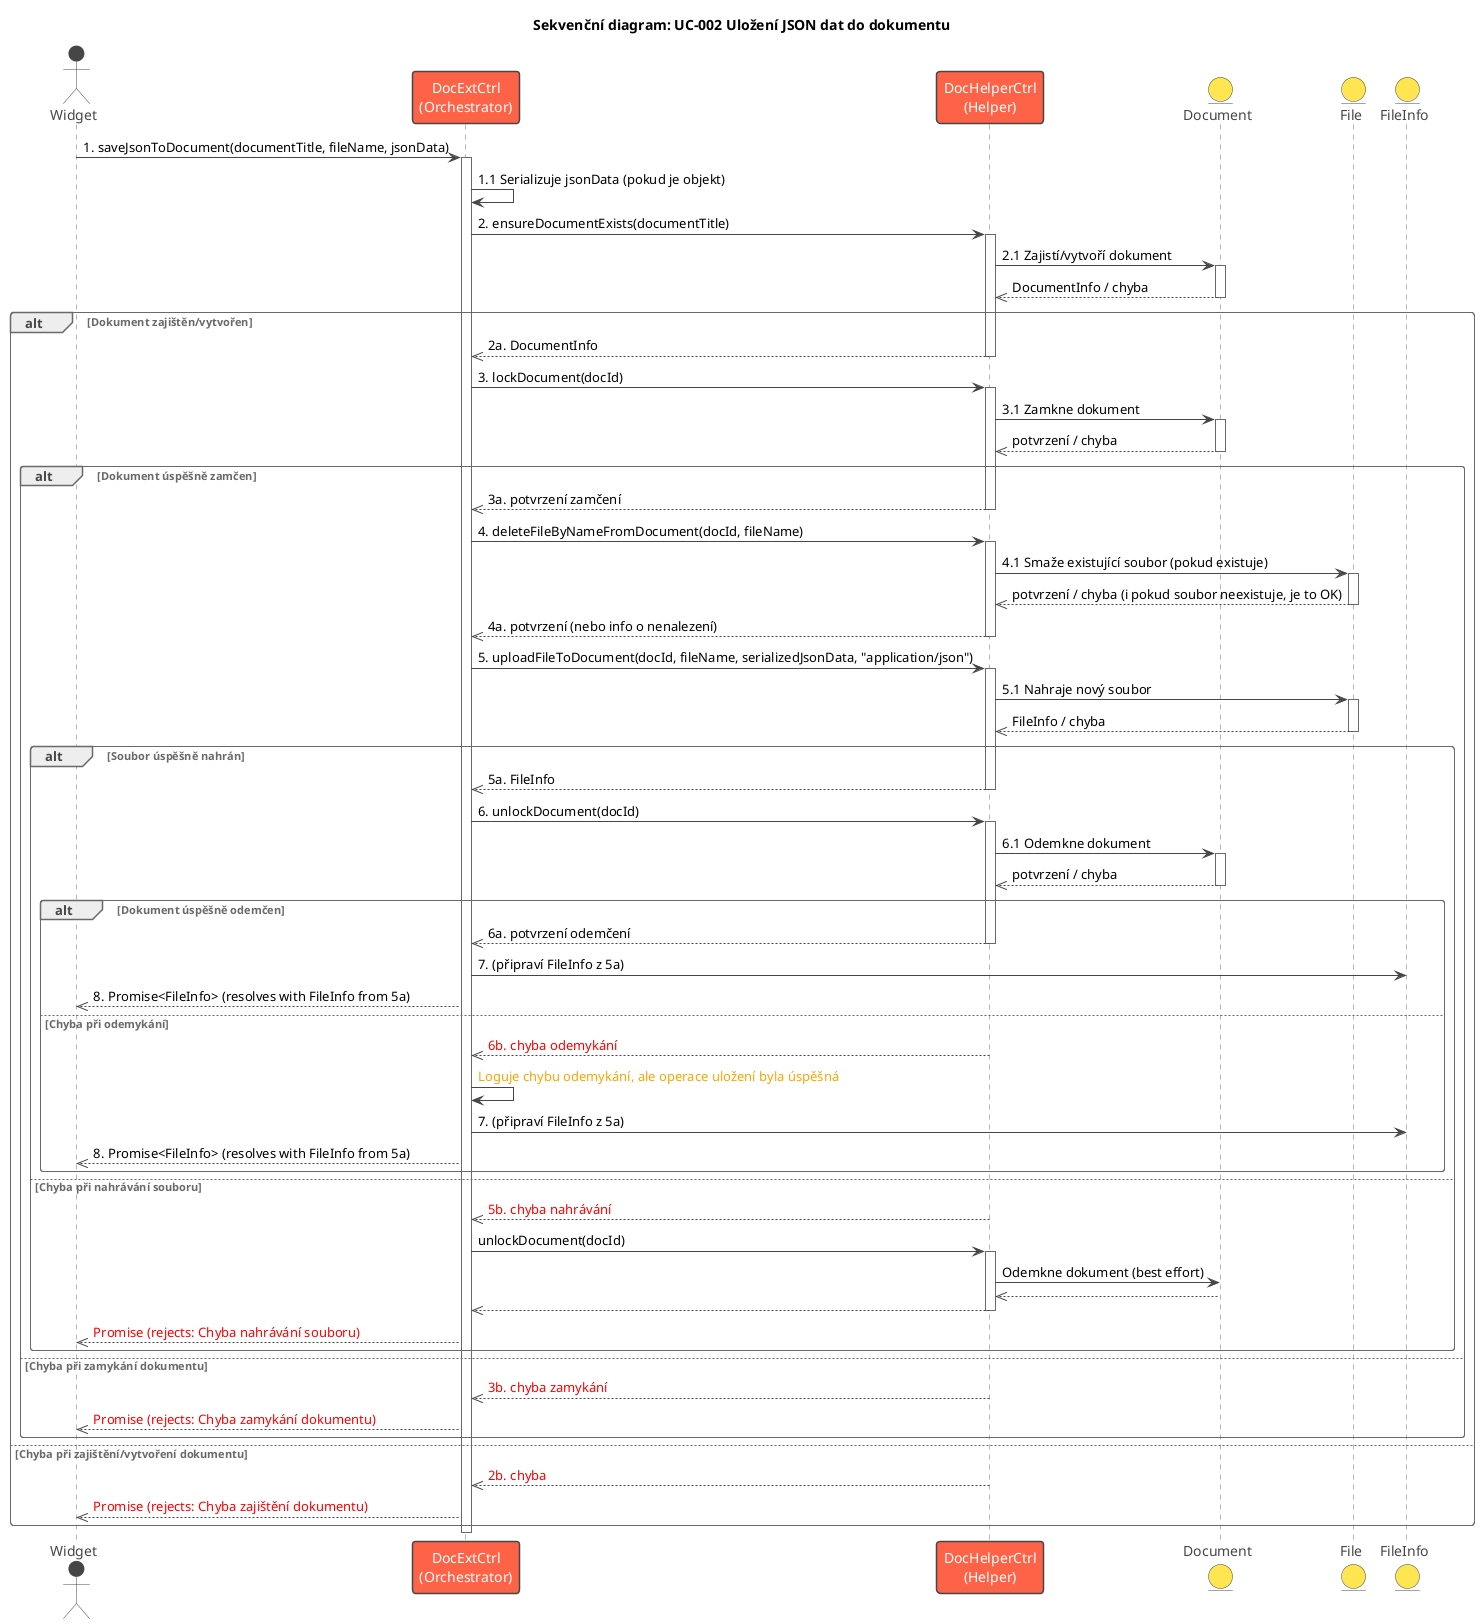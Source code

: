 @startuml SD-002_Save_JSON_Data
!theme vibrant
title Sekvenční diagram: UC-002 Uložení JSON dat do dokumentu

actor Widget
participant "DocExtCtrl\n(Orchestrator)" as DocExtCtrl
participant "DocHelperCtrl\n(Helper)" as DocHelperCtrl
entity Document
entity File
entity FileInfo

Widget -> DocExtCtrl : 1. saveJsonToDocument(documentTitle, fileName, jsonData)
activate DocExtCtrl

DocExtCtrl -> DocExtCtrl : 1.1 Serializuje jsonData (pokud je objekt)

DocExtCtrl -> DocHelperCtrl : 2. ensureDocumentExists(documentTitle)
activate DocHelperCtrl
DocHelperCtrl -> Document : 2.1 Zajistí/vytvoří dokument
activate Document
Document -->> DocHelperCtrl : DocumentInfo / chyba
deactivate Document

alt Dokument zajištěn/vytvořen
    DocHelperCtrl -->> DocExtCtrl : 2a. DocumentInfo
    deactivate DocHelperCtrl

    DocExtCtrl -> DocHelperCtrl : 3. lockDocument(docId)
    activate DocHelperCtrl
    DocHelperCtrl -> Document : 3.1 Zamkne dokument
    activate Document
    Document -->> DocHelperCtrl : potvrzení / chyba
    deactivate Document

    alt Dokument úspěšně zamčen
        DocHelperCtrl -->> DocExtCtrl : 3a. potvrzení zamčení
        deactivate DocHelperCtrl

        DocExtCtrl -> DocHelperCtrl : 4. deleteFileByNameFromDocument(docId, fileName)
        activate DocHelperCtrl
        DocHelperCtrl -> File : 4.1 Smaže existující soubor (pokud existuje)
        activate File
        File -->> DocHelperCtrl : potvrzení / chyba (i pokud soubor neexistuje, je to OK)
        deactivate File
        ' Chyba při mazání (pokud je kritická) by se řešila zde, ale pro přepsání je často OK, pokud soubor neexistuje
        ' Pro zjednodušení předpokládáme, že tento krok buď uspěje, nebo jeho "selhání" (nenalezení souboru) nebrání nahrání nového.
        DocHelperCtrl -->> DocExtCtrl : 4a. potvrzení (nebo info o nenalezení)
        deactivate DocHelperCtrl

        DocExtCtrl -> DocHelperCtrl : 5. uploadFileToDocument(docId, fileName, serializedJsonData, "application/json")
        activate DocHelperCtrl
        DocHelperCtrl -> File : 5.1 Nahraje nový soubor
        activate File
        File -->> DocHelperCtrl : FileInfo / chyba
        deactivate File

        alt Soubor úspěšně nahrán
            DocHelperCtrl -->> DocExtCtrl : 5a. FileInfo
            deactivate DocHelperCtrl

            DocExtCtrl -> DocHelperCtrl : 6. unlockDocument(docId)
            activate DocHelperCtrl
            DocHelperCtrl -> Document : 6.1 Odemkne dokument
            activate Document
            Document -->> DocHelperCtrl : potvrzení / chyba
            deactivate Document

            alt Dokument úspěšně odemčen
                DocHelperCtrl -->> DocExtCtrl : 6a. potvrzení odemčení
                deactivate DocHelperCtrl
                DocExtCtrl -> FileInfo : 7. (připraví FileInfo z 5a)
                DocExtCtrl -->> Widget : 8. Promise<FileInfo> (resolves with FileInfo from 5a)
            else Chyba při odemykání
                DocHelperCtrl -->> DocExtCtrl : <color:red>6b. chyba odemykání</color>
                deactivate DocHelperCtrl
                DocExtCtrl -> DocExtCtrl : <color:orange>Loguje chybu odemykání, ale operace uložení byla úspěšná</color>
                DocExtCtrl -> FileInfo : 7. (připraví FileInfo z 5a)
                DocExtCtrl -->> Widget : 8. Promise<FileInfo> (resolves with FileInfo from 5a)
            end

        else Chyba při nahrávání souboru
            DocHelperCtrl -->> DocExtCtrl : <color:red>5b. chyba nahrávání</color>
            deactivate DocHelperCtrl
            ' Pokus o odemčení dokumentu před rejectem
            DocExtCtrl -> DocHelperCtrl : unlockDocument(docId)
            activate DocHelperCtrl
            DocHelperCtrl -> Document : Odemkne dokument (best effort)
            Document -->> DocHelperCtrl
            deactivate Document
            DocHelperCtrl -->> DocExtCtrl
            deactivate DocHelperCtrl
            DocExtCtrl -->> Widget : <color:red>Promise (rejects: Chyba nahrávání souboru)</color>
        end

    else Chyba při zamykání dokumentu
        DocHelperCtrl -->> DocExtCtrl : <color:red>3b. chyba zamykání</color>
        deactivate DocHelperCtrl
        ' Není co odemykat, pokud zamčení selhalo
        DocExtCtrl -->> Widget : <color:red>Promise (rejects: Chyba zamykání dokumentu)</color>
    end

else Chyba při zajištění/vytvoření dokumentu
    DocHelperCtrl -->> DocExtCtrl : <color:red>2b. chyba</color>
    deactivate DocHelperCtrl
    DocExtCtrl -->> Widget : <color:red>Promise (rejects: Chyba zajištění dokumentu)</color>
end

deactivate DocExtCtrl

@enduml